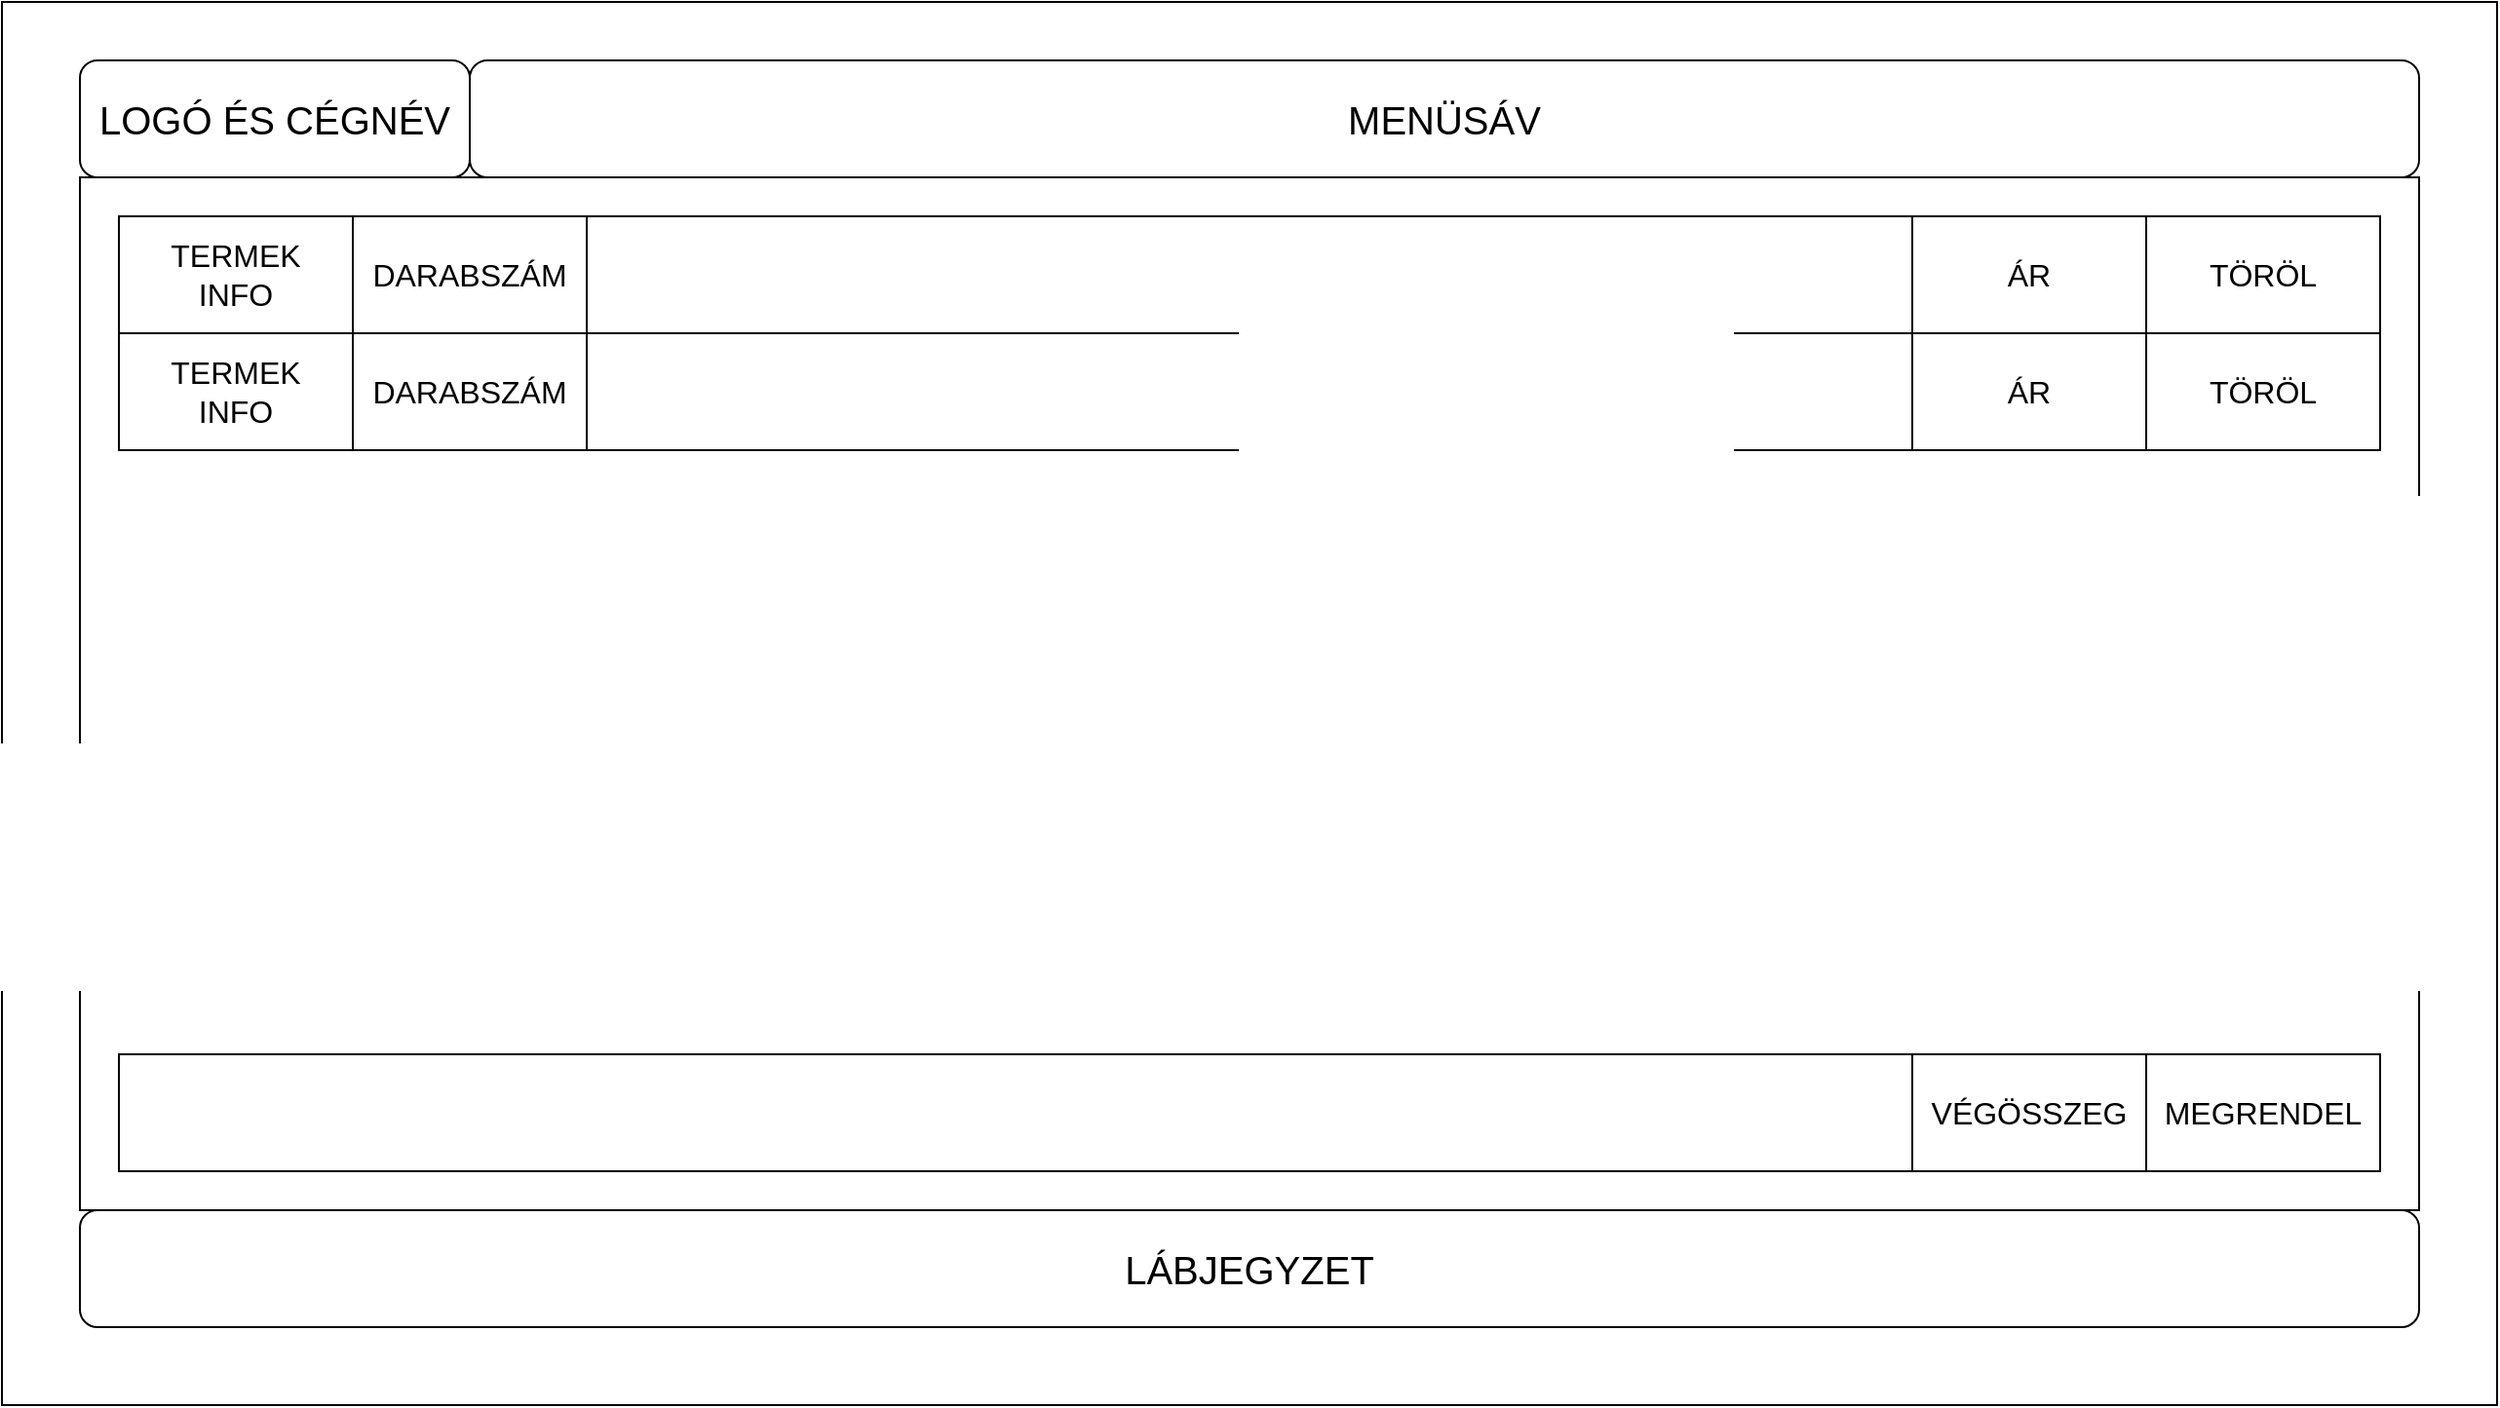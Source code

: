 <mxfile version="22.0.3" type="device">
  <diagram name="Page-1" id="V3HszFQoeuMsge03qzr-">
    <mxGraphModel dx="1434" dy="846" grid="1" gridSize="10" guides="1" tooltips="1" connect="1" arrows="1" fold="1" page="1" pageScale="1" pageWidth="850" pageHeight="1100" math="0" shadow="0">
      <root>
        <mxCell id="0" />
        <mxCell id="1" parent="0" />
        <mxCell id="g2br1a9gTHxHYWqoIVGK-1" value="" style="rounded=0;whiteSpace=wrap;html=1;fontSize=20;" parent="1" vertex="1">
          <mxGeometry width="1280" height="720" as="geometry" />
        </mxCell>
        <mxCell id="g2br1a9gTHxHYWqoIVGK-2" value="MENÜSÁV" style="rounded=1;whiteSpace=wrap;html=1;fontSize=20;" parent="1" vertex="1">
          <mxGeometry x="240" y="30" width="1000" height="60" as="geometry" />
        </mxCell>
        <mxCell id="g2br1a9gTHxHYWqoIVGK-3" value="LÁBJEGYZET" style="rounded=1;whiteSpace=wrap;html=1;fontSize=20;" parent="1" vertex="1">
          <mxGeometry x="40" y="620" width="1200" height="60" as="geometry" />
        </mxCell>
        <mxCell id="g2br1a9gTHxHYWqoIVGK-4" value="LOGÓ ÉS CÉGNÉV" style="rounded=1;whiteSpace=wrap;html=1;fontSize=20;" parent="1" vertex="1">
          <mxGeometry x="40" y="30" width="200" height="60" as="geometry" />
        </mxCell>
        <mxCell id="g2br1a9gTHxHYWqoIVGK-5" value="" style="rounded=0;whiteSpace=wrap;html=1;fontSize=20;" parent="1" vertex="1">
          <mxGeometry x="40" y="90" width="1200" height="530" as="geometry" />
        </mxCell>
        <mxCell id="g2br1a9gTHxHYWqoIVGK-6" value="" style="rounded=0;whiteSpace=wrap;html=1;" parent="1" vertex="1">
          <mxGeometry x="60" y="110" width="1160" height="60" as="geometry" />
        </mxCell>
        <mxCell id="g2br1a9gTHxHYWqoIVGK-7" value="TERMEK&lt;br&gt;INFO" style="rounded=0;whiteSpace=wrap;html=1;fontSize=16;" parent="1" vertex="1">
          <mxGeometry x="60" y="110" width="120" height="60" as="geometry" />
        </mxCell>
        <mxCell id="g2br1a9gTHxHYWqoIVGK-8" value="TÖRÖL" style="rounded=0;whiteSpace=wrap;html=1;fontSize=16;" parent="1" vertex="1">
          <mxGeometry x="1100" y="110" width="120" height="60" as="geometry" />
        </mxCell>
        <mxCell id="g2br1a9gTHxHYWqoIVGK-9" value="DARABSZÁM" style="rounded=0;whiteSpace=wrap;html=1;fontSize=16;" parent="1" vertex="1">
          <mxGeometry x="180" y="110" width="120" height="60" as="geometry" />
        </mxCell>
        <mxCell id="g2br1a9gTHxHYWqoIVGK-10" value="ÁR" style="rounded=0;whiteSpace=wrap;html=1;fontSize=16;" parent="1" vertex="1">
          <mxGeometry x="980" y="110" width="120" height="60" as="geometry" />
        </mxCell>
        <mxCell id="g2br1a9gTHxHYWqoIVGK-11" value="" style="rounded=0;whiteSpace=wrap;html=1;" parent="1" vertex="1">
          <mxGeometry x="60" y="170" width="1160" height="60" as="geometry" />
        </mxCell>
        <mxCell id="g2br1a9gTHxHYWqoIVGK-12" value="TERMEK&lt;br&gt;INFO" style="rounded=0;whiteSpace=wrap;html=1;fontSize=16;" parent="1" vertex="1">
          <mxGeometry x="60" y="170" width="120" height="60" as="geometry" />
        </mxCell>
        <mxCell id="g2br1a9gTHxHYWqoIVGK-13" value="TÖRÖL" style="rounded=0;whiteSpace=wrap;html=1;fontSize=16;" parent="1" vertex="1">
          <mxGeometry x="1100" y="170" width="120" height="60" as="geometry" />
        </mxCell>
        <mxCell id="g2br1a9gTHxHYWqoIVGK-14" value="DARABSZÁM" style="rounded=0;whiteSpace=wrap;html=1;fontSize=16;" parent="1" vertex="1">
          <mxGeometry x="180" y="170" width="120" height="60" as="geometry" />
        </mxCell>
        <mxCell id="g2br1a9gTHxHYWqoIVGK-15" value="ÁR" style="rounded=0;whiteSpace=wrap;html=1;fontSize=16;" parent="1" vertex="1">
          <mxGeometry x="980" y="170" width="120" height="60" as="geometry" />
        </mxCell>
        <mxCell id="g2br1a9gTHxHYWqoIVGK-16" value="" style="rounded=0;whiteSpace=wrap;html=1;" parent="1" vertex="1">
          <mxGeometry x="60" y="540" width="1160" height="60" as="geometry" />
        </mxCell>
        <mxCell id="g2br1a9gTHxHYWqoIVGK-18" value="MEGRENDEL" style="rounded=0;whiteSpace=wrap;html=1;fontSize=16;" parent="1" vertex="1">
          <mxGeometry x="1100" y="540" width="120" height="60" as="geometry" />
        </mxCell>
        <mxCell id="g2br1a9gTHxHYWqoIVGK-20" value="VÉGÖSSZEG" style="rounded=0;whiteSpace=wrap;html=1;fontSize=16;" parent="1" vertex="1">
          <mxGeometry x="980" y="540" width="120" height="60" as="geometry" />
        </mxCell>
      </root>
    </mxGraphModel>
  </diagram>
</mxfile>
